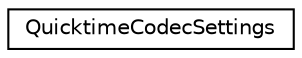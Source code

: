 digraph G
{
  edge [fontname="Helvetica",fontsize="10",labelfontname="Helvetica",labelfontsize="10"];
  node [fontname="Helvetica",fontsize="10",shape=record];
  rankdir=LR;
  Node1 [label="QuicktimeCodecSettings",height=0.2,width=0.4,color="black", fillcolor="white", style="filled",URL="$d0/db1/structQuicktimeCodecSettings.html"];
}
